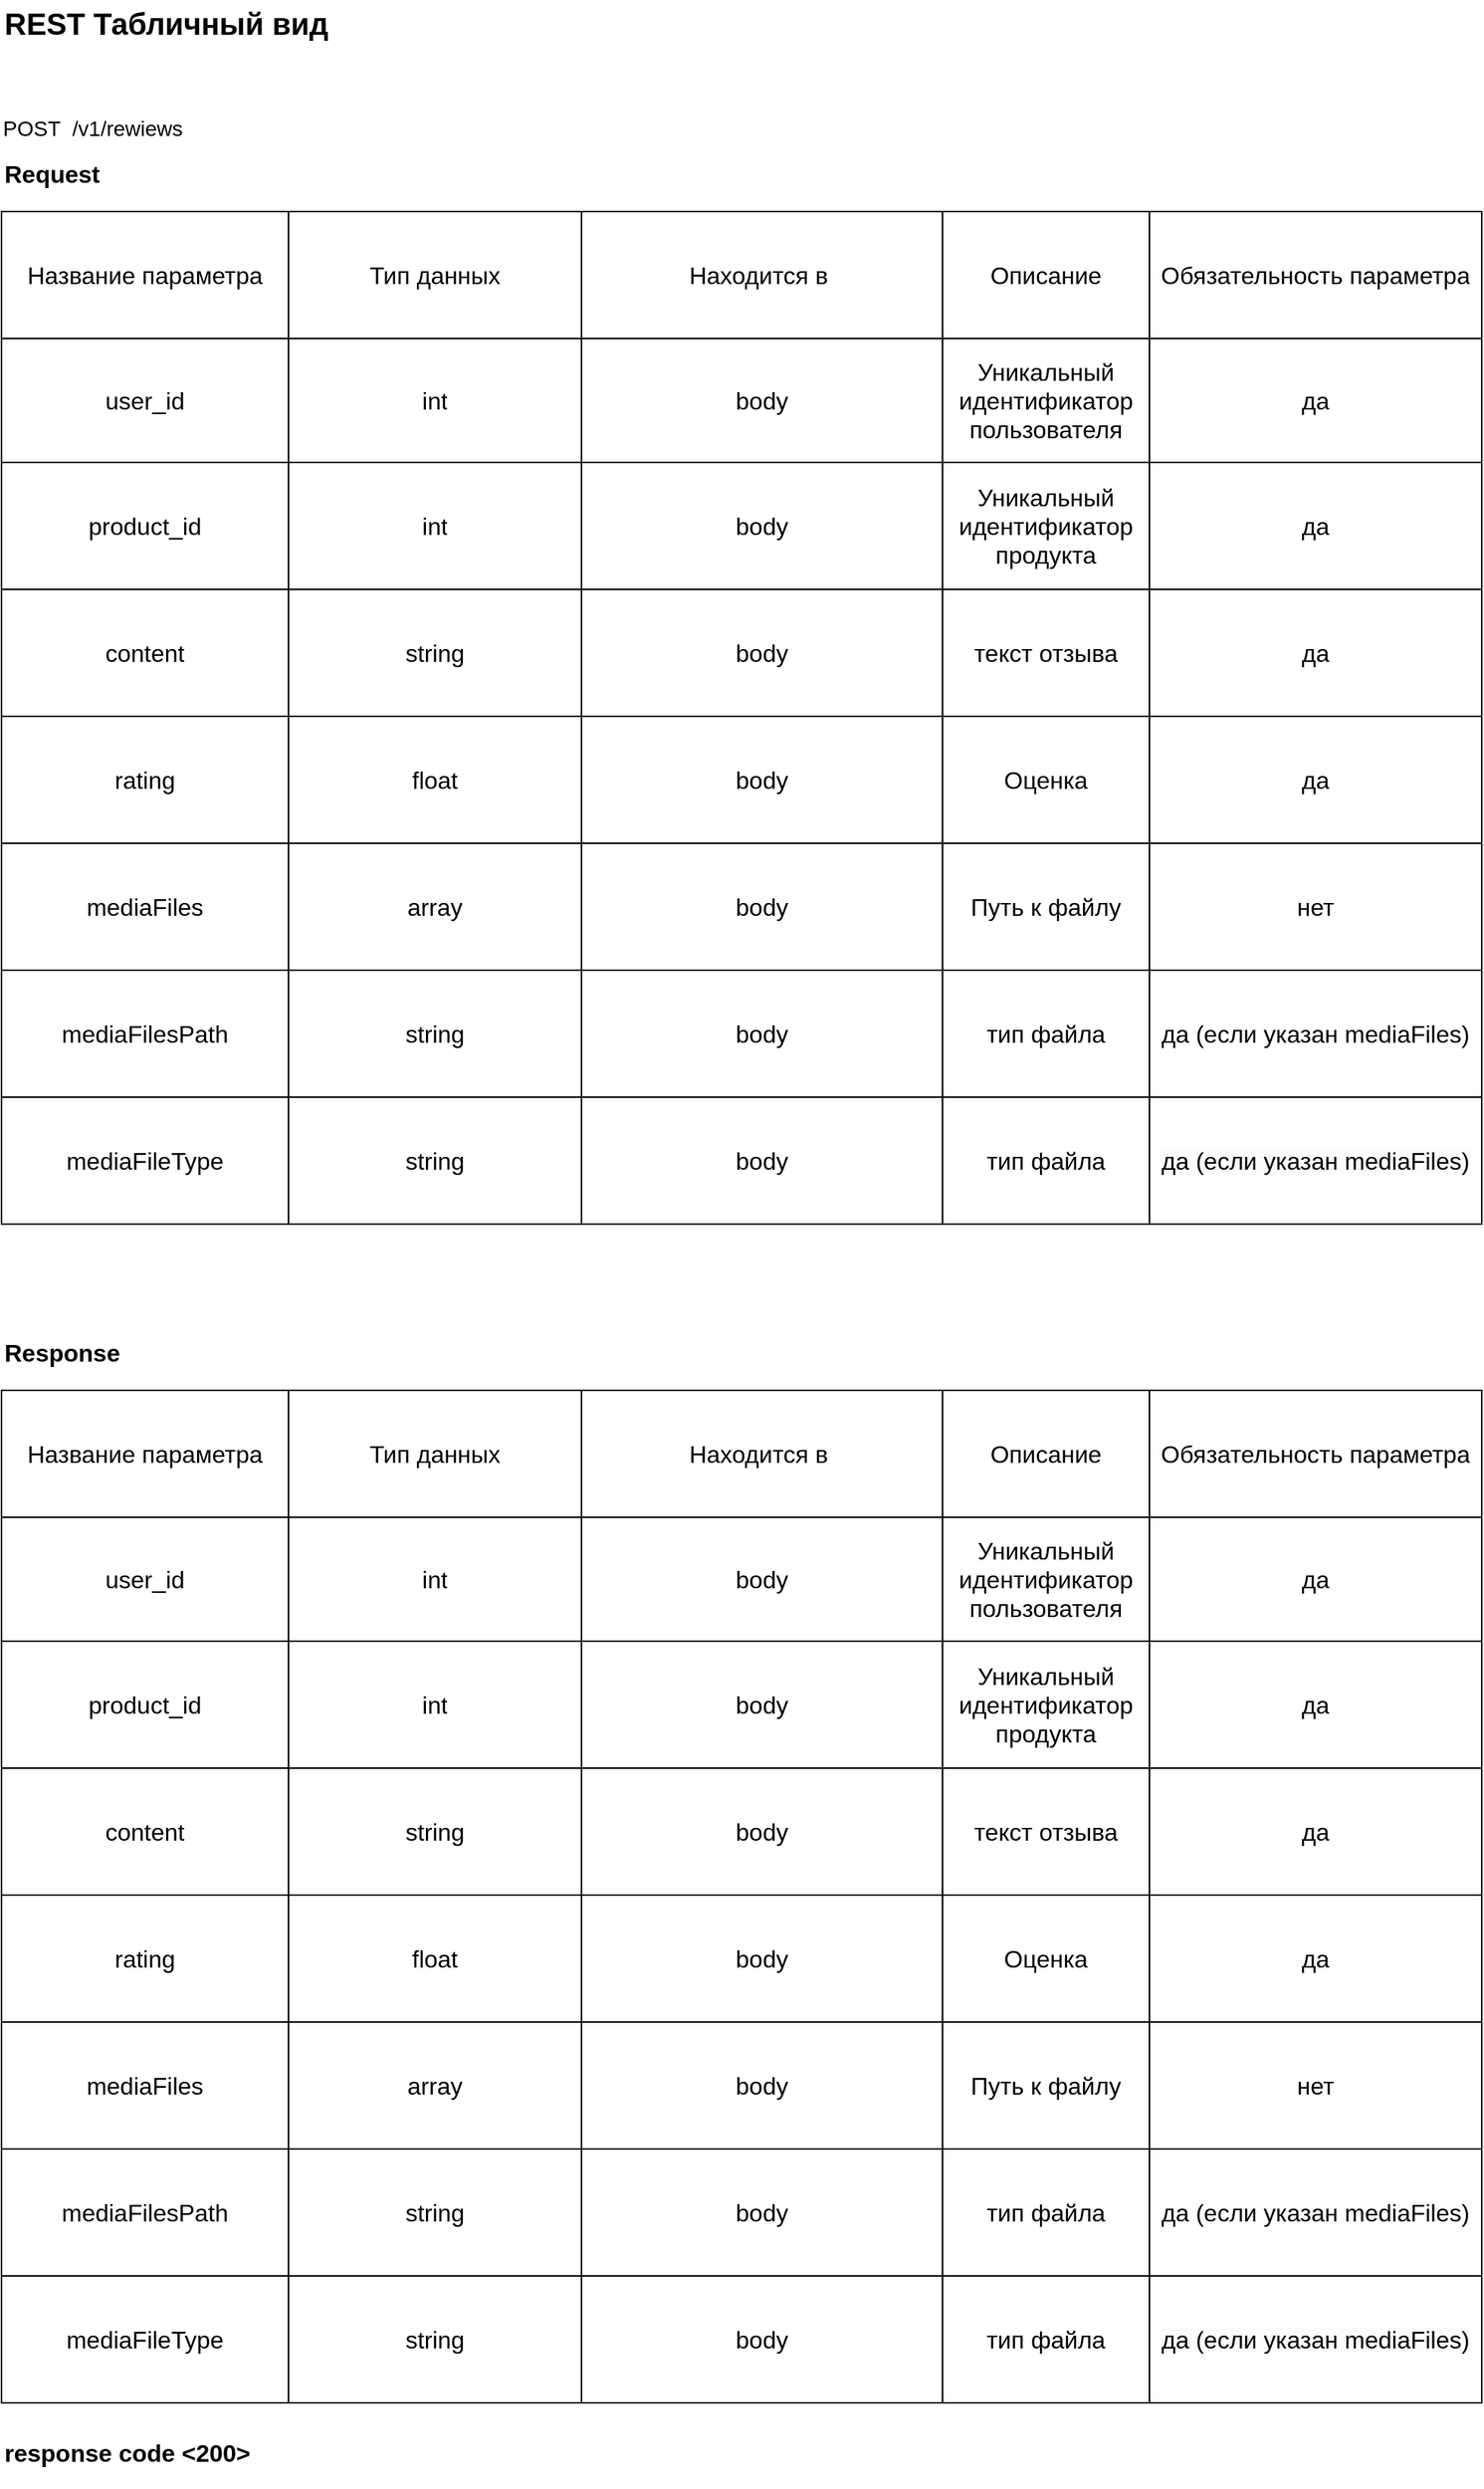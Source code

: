 <mxfile version="25.0.3">
  <diagram name="Страница — 1" id="tNNLRbdRU1-yw3U8HABj">
    <mxGraphModel dx="1196" dy="715" grid="1" gridSize="10" guides="1" tooltips="1" connect="1" arrows="1" fold="1" page="1" pageScale="1" pageWidth="827" pageHeight="1169" math="0" shadow="0">
      <root>
        <mxCell id="0" />
        <mxCell id="1" parent="0" />
        <mxCell id="pe7p5TZE8axGEIk3h3hU-14" value="" style="shape=table;startSize=0;container=1;collapsible=0;childLayout=tableLayout;fontSize=16;" parent="1" vertex="1">
          <mxGeometry x="121" y="220" width="980" height="670" as="geometry" />
        </mxCell>
        <mxCell id="pe7p5TZE8axGEIk3h3hU-33" style="shape=tableRow;horizontal=0;startSize=0;swimlaneHead=0;swimlaneBody=0;strokeColor=inherit;top=0;left=0;bottom=0;right=0;collapsible=0;dropTarget=0;fillColor=none;points=[[0,0.5],[1,0.5]];portConstraint=eastwest;fontSize=16;" parent="pe7p5TZE8axGEIk3h3hU-14" vertex="1">
          <mxGeometry width="980" height="84" as="geometry" />
        </mxCell>
        <mxCell id="pe7p5TZE8axGEIk3h3hU-34" value="Название параметра" style="shape=partialRectangle;html=1;whiteSpace=wrap;connectable=0;strokeColor=inherit;overflow=hidden;fillColor=none;top=0;left=0;bottom=0;right=0;pointerEvents=1;fontSize=16;" parent="pe7p5TZE8axGEIk3h3hU-33" vertex="1">
          <mxGeometry width="190" height="84" as="geometry">
            <mxRectangle width="190" height="84" as="alternateBounds" />
          </mxGeometry>
        </mxCell>
        <mxCell id="pe7p5TZE8axGEIk3h3hU-35" value="Тип данных" style="shape=partialRectangle;html=1;whiteSpace=wrap;connectable=0;strokeColor=inherit;overflow=hidden;fillColor=none;top=0;left=0;bottom=0;right=0;pointerEvents=1;fontSize=16;" parent="pe7p5TZE8axGEIk3h3hU-33" vertex="1">
          <mxGeometry x="190" width="194" height="84" as="geometry">
            <mxRectangle width="194" height="84" as="alternateBounds" />
          </mxGeometry>
        </mxCell>
        <mxCell id="pe7p5TZE8axGEIk3h3hU-36" value="Находится в&amp;nbsp;" style="shape=partialRectangle;html=1;whiteSpace=wrap;connectable=0;strokeColor=inherit;overflow=hidden;fillColor=none;top=0;left=0;bottom=0;right=0;pointerEvents=1;fontSize=16;" parent="pe7p5TZE8axGEIk3h3hU-33" vertex="1">
          <mxGeometry x="384" width="239" height="84" as="geometry">
            <mxRectangle width="239" height="84" as="alternateBounds" />
          </mxGeometry>
        </mxCell>
        <mxCell id="pe7p5TZE8axGEIk3h3hU-37" value="Описание" style="shape=partialRectangle;html=1;whiteSpace=wrap;connectable=0;strokeColor=inherit;overflow=hidden;fillColor=none;top=0;left=0;bottom=0;right=0;pointerEvents=1;fontSize=16;" parent="pe7p5TZE8axGEIk3h3hU-33" vertex="1">
          <mxGeometry x="623" width="137" height="84" as="geometry">
            <mxRectangle width="137" height="84" as="alternateBounds" />
          </mxGeometry>
        </mxCell>
        <mxCell id="pe7p5TZE8axGEIk3h3hU-38" value="Обязательность параметра" style="shape=partialRectangle;html=1;whiteSpace=wrap;connectable=0;strokeColor=inherit;overflow=hidden;fillColor=none;top=0;left=0;bottom=0;right=0;pointerEvents=1;fontSize=16;" parent="pe7p5TZE8axGEIk3h3hU-33" vertex="1">
          <mxGeometry x="760" width="220" height="84" as="geometry">
            <mxRectangle width="220" height="84" as="alternateBounds" />
          </mxGeometry>
        </mxCell>
        <mxCell id="pe7p5TZE8axGEIk3h3hU-15" value="" style="shape=tableRow;horizontal=0;startSize=0;swimlaneHead=0;swimlaneBody=0;strokeColor=inherit;top=0;left=0;bottom=0;right=0;collapsible=0;dropTarget=0;fillColor=none;points=[[0,0.5],[1,0.5]];portConstraint=eastwest;fontSize=16;" parent="pe7p5TZE8axGEIk3h3hU-14" vertex="1">
          <mxGeometry y="84" width="980" height="82" as="geometry" />
        </mxCell>
        <mxCell id="pe7p5TZE8axGEIk3h3hU-16" value="user_id" style="shape=partialRectangle;html=1;whiteSpace=wrap;connectable=0;strokeColor=inherit;overflow=hidden;fillColor=none;top=0;left=0;bottom=0;right=0;pointerEvents=1;fontSize=16;" parent="pe7p5TZE8axGEIk3h3hU-15" vertex="1">
          <mxGeometry width="190" height="82" as="geometry">
            <mxRectangle width="190" height="82" as="alternateBounds" />
          </mxGeometry>
        </mxCell>
        <mxCell id="pe7p5TZE8axGEIk3h3hU-17" value="int" style="shape=partialRectangle;html=1;whiteSpace=wrap;connectable=0;strokeColor=inherit;overflow=hidden;fillColor=none;top=0;left=0;bottom=0;right=0;pointerEvents=1;fontSize=16;" parent="pe7p5TZE8axGEIk3h3hU-15" vertex="1">
          <mxGeometry x="190" width="194" height="82" as="geometry">
            <mxRectangle width="194" height="82" as="alternateBounds" />
          </mxGeometry>
        </mxCell>
        <mxCell id="pe7p5TZE8axGEIk3h3hU-18" value="body" style="shape=partialRectangle;html=1;whiteSpace=wrap;connectable=0;strokeColor=inherit;overflow=hidden;fillColor=none;top=0;left=0;bottom=0;right=0;pointerEvents=1;fontSize=16;" parent="pe7p5TZE8axGEIk3h3hU-15" vertex="1">
          <mxGeometry x="384" width="239" height="82" as="geometry">
            <mxRectangle width="239" height="82" as="alternateBounds" />
          </mxGeometry>
        </mxCell>
        <mxCell id="pe7p5TZE8axGEIk3h3hU-27" value="Уникальный идентификатор пользователя" style="shape=partialRectangle;html=1;whiteSpace=wrap;connectable=0;strokeColor=inherit;overflow=hidden;fillColor=none;top=0;left=0;bottom=0;right=0;pointerEvents=1;fontSize=16;" parent="pe7p5TZE8axGEIk3h3hU-15" vertex="1">
          <mxGeometry x="623" width="137" height="82" as="geometry">
            <mxRectangle width="137" height="82" as="alternateBounds" />
          </mxGeometry>
        </mxCell>
        <mxCell id="pe7p5TZE8axGEIk3h3hU-30" value="да" style="shape=partialRectangle;html=1;whiteSpace=wrap;connectable=0;strokeColor=inherit;overflow=hidden;fillColor=none;top=0;left=0;bottom=0;right=0;pointerEvents=1;fontSize=16;" parent="pe7p5TZE8axGEIk3h3hU-15" vertex="1">
          <mxGeometry x="760" width="220" height="82" as="geometry">
            <mxRectangle width="220" height="82" as="alternateBounds" />
          </mxGeometry>
        </mxCell>
        <mxCell id="pe7p5TZE8axGEIk3h3hU-19" value="" style="shape=tableRow;horizontal=0;startSize=0;swimlaneHead=0;swimlaneBody=0;strokeColor=inherit;top=0;left=0;bottom=0;right=0;collapsible=0;dropTarget=0;fillColor=none;points=[[0,0.5],[1,0.5]];portConstraint=eastwest;fontSize=16;" parent="pe7p5TZE8axGEIk3h3hU-14" vertex="1">
          <mxGeometry y="166" width="980" height="84" as="geometry" />
        </mxCell>
        <mxCell id="pe7p5TZE8axGEIk3h3hU-20" value="product_id" style="shape=partialRectangle;html=1;whiteSpace=wrap;connectable=0;strokeColor=inherit;overflow=hidden;fillColor=none;top=0;left=0;bottom=0;right=0;pointerEvents=1;fontSize=16;" parent="pe7p5TZE8axGEIk3h3hU-19" vertex="1">
          <mxGeometry width="190" height="84" as="geometry">
            <mxRectangle width="190" height="84" as="alternateBounds" />
          </mxGeometry>
        </mxCell>
        <mxCell id="pe7p5TZE8axGEIk3h3hU-21" value="int" style="shape=partialRectangle;html=1;whiteSpace=wrap;connectable=0;strokeColor=inherit;overflow=hidden;fillColor=none;top=0;left=0;bottom=0;right=0;pointerEvents=1;fontSize=16;" parent="pe7p5TZE8axGEIk3h3hU-19" vertex="1">
          <mxGeometry x="190" width="194" height="84" as="geometry">
            <mxRectangle width="194" height="84" as="alternateBounds" />
          </mxGeometry>
        </mxCell>
        <mxCell id="pe7p5TZE8axGEIk3h3hU-22" value="body" style="shape=partialRectangle;html=1;whiteSpace=wrap;connectable=0;strokeColor=inherit;overflow=hidden;fillColor=none;top=0;left=0;bottom=0;right=0;pointerEvents=1;fontSize=16;" parent="pe7p5TZE8axGEIk3h3hU-19" vertex="1">
          <mxGeometry x="384" width="239" height="84" as="geometry">
            <mxRectangle width="239" height="84" as="alternateBounds" />
          </mxGeometry>
        </mxCell>
        <mxCell id="pe7p5TZE8axGEIk3h3hU-28" value="Уникальный идентификатор продукта" style="shape=partialRectangle;html=1;whiteSpace=wrap;connectable=0;strokeColor=inherit;overflow=hidden;fillColor=none;top=0;left=0;bottom=0;right=0;pointerEvents=1;fontSize=16;" parent="pe7p5TZE8axGEIk3h3hU-19" vertex="1">
          <mxGeometry x="623" width="137" height="84" as="geometry">
            <mxRectangle width="137" height="84" as="alternateBounds" />
          </mxGeometry>
        </mxCell>
        <mxCell id="pe7p5TZE8axGEIk3h3hU-31" value="да" style="shape=partialRectangle;html=1;whiteSpace=wrap;connectable=0;strokeColor=inherit;overflow=hidden;fillColor=none;top=0;left=0;bottom=0;right=0;pointerEvents=1;fontSize=16;" parent="pe7p5TZE8axGEIk3h3hU-19" vertex="1">
          <mxGeometry x="760" width="220" height="84" as="geometry">
            <mxRectangle width="220" height="84" as="alternateBounds" />
          </mxGeometry>
        </mxCell>
        <mxCell id="qSybBve95-akzAbkO1D9-1" style="shape=tableRow;horizontal=0;startSize=0;swimlaneHead=0;swimlaneBody=0;strokeColor=inherit;top=0;left=0;bottom=0;right=0;collapsible=0;dropTarget=0;fillColor=none;points=[[0,0.5],[1,0.5]];portConstraint=eastwest;fontSize=16;" vertex="1" parent="pe7p5TZE8axGEIk3h3hU-14">
          <mxGeometry y="250" width="980" height="84" as="geometry" />
        </mxCell>
        <mxCell id="qSybBve95-akzAbkO1D9-2" value="content" style="shape=partialRectangle;html=1;whiteSpace=wrap;connectable=0;strokeColor=inherit;overflow=hidden;fillColor=none;top=0;left=0;bottom=0;right=0;pointerEvents=1;fontSize=16;" vertex="1" parent="qSybBve95-akzAbkO1D9-1">
          <mxGeometry width="190" height="84" as="geometry">
            <mxRectangle width="190" height="84" as="alternateBounds" />
          </mxGeometry>
        </mxCell>
        <mxCell id="qSybBve95-akzAbkO1D9-3" value="string" style="shape=partialRectangle;html=1;whiteSpace=wrap;connectable=0;strokeColor=inherit;overflow=hidden;fillColor=none;top=0;left=0;bottom=0;right=0;pointerEvents=1;fontSize=16;" vertex="1" parent="qSybBve95-akzAbkO1D9-1">
          <mxGeometry x="190" width="194" height="84" as="geometry">
            <mxRectangle width="194" height="84" as="alternateBounds" />
          </mxGeometry>
        </mxCell>
        <mxCell id="qSybBve95-akzAbkO1D9-4" value="body" style="shape=partialRectangle;html=1;whiteSpace=wrap;connectable=0;strokeColor=inherit;overflow=hidden;fillColor=none;top=0;left=0;bottom=0;right=0;pointerEvents=1;fontSize=16;" vertex="1" parent="qSybBve95-akzAbkO1D9-1">
          <mxGeometry x="384" width="239" height="84" as="geometry">
            <mxRectangle width="239" height="84" as="alternateBounds" />
          </mxGeometry>
        </mxCell>
        <mxCell id="qSybBve95-akzAbkO1D9-5" value="текст отзыва" style="shape=partialRectangle;html=1;whiteSpace=wrap;connectable=0;strokeColor=inherit;overflow=hidden;fillColor=none;top=0;left=0;bottom=0;right=0;pointerEvents=1;fontSize=16;" vertex="1" parent="qSybBve95-akzAbkO1D9-1">
          <mxGeometry x="623" width="137" height="84" as="geometry">
            <mxRectangle width="137" height="84" as="alternateBounds" />
          </mxGeometry>
        </mxCell>
        <mxCell id="qSybBve95-akzAbkO1D9-6" value="да" style="shape=partialRectangle;html=1;whiteSpace=wrap;connectable=0;strokeColor=inherit;overflow=hidden;fillColor=none;top=0;left=0;bottom=0;right=0;pointerEvents=1;fontSize=16;" vertex="1" parent="qSybBve95-akzAbkO1D9-1">
          <mxGeometry x="760" width="220" height="84" as="geometry">
            <mxRectangle width="220" height="84" as="alternateBounds" />
          </mxGeometry>
        </mxCell>
        <mxCell id="qSybBve95-akzAbkO1D9-7" style="shape=tableRow;horizontal=0;startSize=0;swimlaneHead=0;swimlaneBody=0;strokeColor=inherit;top=0;left=0;bottom=0;right=0;collapsible=0;dropTarget=0;fillColor=none;points=[[0,0.5],[1,0.5]];portConstraint=eastwest;fontSize=16;" vertex="1" parent="pe7p5TZE8axGEIk3h3hU-14">
          <mxGeometry y="334" width="980" height="84" as="geometry" />
        </mxCell>
        <mxCell id="qSybBve95-akzAbkO1D9-8" value="rating" style="shape=partialRectangle;html=1;whiteSpace=wrap;connectable=0;strokeColor=inherit;overflow=hidden;fillColor=none;top=0;left=0;bottom=0;right=0;pointerEvents=1;fontSize=16;" vertex="1" parent="qSybBve95-akzAbkO1D9-7">
          <mxGeometry width="190" height="84" as="geometry">
            <mxRectangle width="190" height="84" as="alternateBounds" />
          </mxGeometry>
        </mxCell>
        <mxCell id="qSybBve95-akzAbkO1D9-9" value="float" style="shape=partialRectangle;html=1;whiteSpace=wrap;connectable=0;strokeColor=inherit;overflow=hidden;fillColor=none;top=0;left=0;bottom=0;right=0;pointerEvents=1;fontSize=16;" vertex="1" parent="qSybBve95-akzAbkO1D9-7">
          <mxGeometry x="190" width="194" height="84" as="geometry">
            <mxRectangle width="194" height="84" as="alternateBounds" />
          </mxGeometry>
        </mxCell>
        <mxCell id="qSybBve95-akzAbkO1D9-10" value="body" style="shape=partialRectangle;html=1;whiteSpace=wrap;connectable=0;strokeColor=inherit;overflow=hidden;fillColor=none;top=0;left=0;bottom=0;right=0;pointerEvents=1;fontSize=16;" vertex="1" parent="qSybBve95-akzAbkO1D9-7">
          <mxGeometry x="384" width="239" height="84" as="geometry">
            <mxRectangle width="239" height="84" as="alternateBounds" />
          </mxGeometry>
        </mxCell>
        <mxCell id="qSybBve95-akzAbkO1D9-11" value="Оценка" style="shape=partialRectangle;html=1;whiteSpace=wrap;connectable=0;strokeColor=inherit;overflow=hidden;fillColor=none;top=0;left=0;bottom=0;right=0;pointerEvents=1;fontSize=16;" vertex="1" parent="qSybBve95-akzAbkO1D9-7">
          <mxGeometry x="623" width="137" height="84" as="geometry">
            <mxRectangle width="137" height="84" as="alternateBounds" />
          </mxGeometry>
        </mxCell>
        <mxCell id="qSybBve95-akzAbkO1D9-12" value="да" style="shape=partialRectangle;html=1;whiteSpace=wrap;connectable=0;strokeColor=inherit;overflow=hidden;fillColor=none;top=0;left=0;bottom=0;right=0;pointerEvents=1;fontSize=16;" vertex="1" parent="qSybBve95-akzAbkO1D9-7">
          <mxGeometry x="760" width="220" height="84" as="geometry">
            <mxRectangle width="220" height="84" as="alternateBounds" />
          </mxGeometry>
        </mxCell>
        <mxCell id="qSybBve95-akzAbkO1D9-13" style="shape=tableRow;horizontal=0;startSize=0;swimlaneHead=0;swimlaneBody=0;strokeColor=inherit;top=0;left=0;bottom=0;right=0;collapsible=0;dropTarget=0;fillColor=none;points=[[0,0.5],[1,0.5]];portConstraint=eastwest;fontSize=16;" vertex="1" parent="pe7p5TZE8axGEIk3h3hU-14">
          <mxGeometry y="418" width="980" height="84" as="geometry" />
        </mxCell>
        <mxCell id="qSybBve95-akzAbkO1D9-14" value="mediaFiles" style="shape=partialRectangle;html=1;whiteSpace=wrap;connectable=0;strokeColor=inherit;overflow=hidden;fillColor=none;top=0;left=0;bottom=0;right=0;pointerEvents=1;fontSize=16;" vertex="1" parent="qSybBve95-akzAbkO1D9-13">
          <mxGeometry width="190" height="84" as="geometry">
            <mxRectangle width="190" height="84" as="alternateBounds" />
          </mxGeometry>
        </mxCell>
        <mxCell id="qSybBve95-akzAbkO1D9-15" value="array" style="shape=partialRectangle;html=1;whiteSpace=wrap;connectable=0;strokeColor=inherit;overflow=hidden;fillColor=none;top=0;left=0;bottom=0;right=0;pointerEvents=1;fontSize=16;" vertex="1" parent="qSybBve95-akzAbkO1D9-13">
          <mxGeometry x="190" width="194" height="84" as="geometry">
            <mxRectangle width="194" height="84" as="alternateBounds" />
          </mxGeometry>
        </mxCell>
        <mxCell id="qSybBve95-akzAbkO1D9-16" value="body" style="shape=partialRectangle;html=1;whiteSpace=wrap;connectable=0;strokeColor=inherit;overflow=hidden;fillColor=none;top=0;left=0;bottom=0;right=0;pointerEvents=1;fontSize=16;" vertex="1" parent="qSybBve95-akzAbkO1D9-13">
          <mxGeometry x="384" width="239" height="84" as="geometry">
            <mxRectangle width="239" height="84" as="alternateBounds" />
          </mxGeometry>
        </mxCell>
        <mxCell id="qSybBve95-akzAbkO1D9-17" value="Путь к файлу" style="shape=partialRectangle;html=1;whiteSpace=wrap;connectable=0;strokeColor=inherit;overflow=hidden;fillColor=none;top=0;left=0;bottom=0;right=0;pointerEvents=1;fontSize=16;" vertex="1" parent="qSybBve95-akzAbkO1D9-13">
          <mxGeometry x="623" width="137" height="84" as="geometry">
            <mxRectangle width="137" height="84" as="alternateBounds" />
          </mxGeometry>
        </mxCell>
        <mxCell id="qSybBve95-akzAbkO1D9-18" value="нет" style="shape=partialRectangle;html=1;whiteSpace=wrap;connectable=0;strokeColor=inherit;overflow=hidden;fillColor=none;top=0;left=0;bottom=0;right=0;pointerEvents=1;fontSize=16;" vertex="1" parent="qSybBve95-akzAbkO1D9-13">
          <mxGeometry x="760" width="220" height="84" as="geometry">
            <mxRectangle width="220" height="84" as="alternateBounds" />
          </mxGeometry>
        </mxCell>
        <mxCell id="qSybBve95-akzAbkO1D9-19" style="shape=tableRow;horizontal=0;startSize=0;swimlaneHead=0;swimlaneBody=0;strokeColor=inherit;top=0;left=0;bottom=0;right=0;collapsible=0;dropTarget=0;fillColor=none;points=[[0,0.5],[1,0.5]];portConstraint=eastwest;fontSize=16;" vertex="1" parent="pe7p5TZE8axGEIk3h3hU-14">
          <mxGeometry y="502" width="980" height="84" as="geometry" />
        </mxCell>
        <mxCell id="qSybBve95-akzAbkO1D9-20" value="mediaFilesPath" style="shape=partialRectangle;html=1;whiteSpace=wrap;connectable=0;strokeColor=inherit;overflow=hidden;fillColor=none;top=0;left=0;bottom=0;right=0;pointerEvents=1;fontSize=16;" vertex="1" parent="qSybBve95-akzAbkO1D9-19">
          <mxGeometry width="190" height="84" as="geometry">
            <mxRectangle width="190" height="84" as="alternateBounds" />
          </mxGeometry>
        </mxCell>
        <mxCell id="qSybBve95-akzAbkO1D9-21" value="string" style="shape=partialRectangle;html=1;whiteSpace=wrap;connectable=0;strokeColor=inherit;overflow=hidden;fillColor=none;top=0;left=0;bottom=0;right=0;pointerEvents=1;fontSize=16;" vertex="1" parent="qSybBve95-akzAbkO1D9-19">
          <mxGeometry x="190" width="194" height="84" as="geometry">
            <mxRectangle width="194" height="84" as="alternateBounds" />
          </mxGeometry>
        </mxCell>
        <mxCell id="qSybBve95-akzAbkO1D9-22" value="body" style="shape=partialRectangle;html=1;whiteSpace=wrap;connectable=0;strokeColor=inherit;overflow=hidden;fillColor=none;top=0;left=0;bottom=0;right=0;pointerEvents=1;fontSize=16;" vertex="1" parent="qSybBve95-akzAbkO1D9-19">
          <mxGeometry x="384" width="239" height="84" as="geometry">
            <mxRectangle width="239" height="84" as="alternateBounds" />
          </mxGeometry>
        </mxCell>
        <mxCell id="qSybBve95-akzAbkO1D9-23" value="тип файла" style="shape=partialRectangle;html=1;whiteSpace=wrap;connectable=0;strokeColor=inherit;overflow=hidden;fillColor=none;top=0;left=0;bottom=0;right=0;pointerEvents=1;fontSize=16;" vertex="1" parent="qSybBve95-akzAbkO1D9-19">
          <mxGeometry x="623" width="137" height="84" as="geometry">
            <mxRectangle width="137" height="84" as="alternateBounds" />
          </mxGeometry>
        </mxCell>
        <mxCell id="qSybBve95-akzAbkO1D9-24" value="да (если указан mediaFiles)" style="shape=partialRectangle;html=1;whiteSpace=wrap;connectable=0;strokeColor=inherit;overflow=hidden;fillColor=none;top=0;left=0;bottom=0;right=0;pointerEvents=1;fontSize=16;" vertex="1" parent="qSybBve95-akzAbkO1D9-19">
          <mxGeometry x="760" width="220" height="84" as="geometry">
            <mxRectangle width="220" height="84" as="alternateBounds" />
          </mxGeometry>
        </mxCell>
        <mxCell id="qSybBve95-akzAbkO1D9-25" style="shape=tableRow;horizontal=0;startSize=0;swimlaneHead=0;swimlaneBody=0;strokeColor=inherit;top=0;left=0;bottom=0;right=0;collapsible=0;dropTarget=0;fillColor=none;points=[[0,0.5],[1,0.5]];portConstraint=eastwest;fontSize=16;" vertex="1" parent="pe7p5TZE8axGEIk3h3hU-14">
          <mxGeometry y="586" width="980" height="84" as="geometry" />
        </mxCell>
        <mxCell id="qSybBve95-akzAbkO1D9-26" value="mediaFileType" style="shape=partialRectangle;html=1;whiteSpace=wrap;connectable=0;strokeColor=inherit;overflow=hidden;fillColor=none;top=0;left=0;bottom=0;right=0;pointerEvents=1;fontSize=16;" vertex="1" parent="qSybBve95-akzAbkO1D9-25">
          <mxGeometry width="190" height="84" as="geometry">
            <mxRectangle width="190" height="84" as="alternateBounds" />
          </mxGeometry>
        </mxCell>
        <mxCell id="qSybBve95-akzAbkO1D9-27" value="string" style="shape=partialRectangle;html=1;whiteSpace=wrap;connectable=0;strokeColor=inherit;overflow=hidden;fillColor=none;top=0;left=0;bottom=0;right=0;pointerEvents=1;fontSize=16;" vertex="1" parent="qSybBve95-akzAbkO1D9-25">
          <mxGeometry x="190" width="194" height="84" as="geometry">
            <mxRectangle width="194" height="84" as="alternateBounds" />
          </mxGeometry>
        </mxCell>
        <mxCell id="qSybBve95-akzAbkO1D9-28" value="body" style="shape=partialRectangle;html=1;whiteSpace=wrap;connectable=0;strokeColor=inherit;overflow=hidden;fillColor=none;top=0;left=0;bottom=0;right=0;pointerEvents=1;fontSize=16;" vertex="1" parent="qSybBve95-akzAbkO1D9-25">
          <mxGeometry x="384" width="239" height="84" as="geometry">
            <mxRectangle width="239" height="84" as="alternateBounds" />
          </mxGeometry>
        </mxCell>
        <mxCell id="qSybBve95-akzAbkO1D9-29" value="тип файла" style="shape=partialRectangle;html=1;whiteSpace=wrap;connectable=0;strokeColor=inherit;overflow=hidden;fillColor=none;top=0;left=0;bottom=0;right=0;pointerEvents=1;fontSize=16;" vertex="1" parent="qSybBve95-akzAbkO1D9-25">
          <mxGeometry x="623" width="137" height="84" as="geometry">
            <mxRectangle width="137" height="84" as="alternateBounds" />
          </mxGeometry>
        </mxCell>
        <mxCell id="qSybBve95-akzAbkO1D9-30" value="&lt;span style=&quot;color: rgb(0, 0, 0); font-family: Helvetica; font-size: 16px; font-style: normal; font-variant-ligatures: normal; font-variant-caps: normal; font-weight: 400; letter-spacing: normal; orphans: 2; text-align: center; text-indent: 0px; text-transform: none; widows: 2; word-spacing: 0px; -webkit-text-stroke-width: 0px; white-space: normal; background-color: rgb(251, 251, 251); text-decoration-thickness: initial; text-decoration-style: initial; text-decoration-color: initial; display: inline !important; float: none;&quot;&gt;да (если указан mediaFiles)&lt;/span&gt;" style="shape=partialRectangle;html=1;whiteSpace=wrap;connectable=0;strokeColor=inherit;overflow=hidden;fillColor=none;top=0;left=0;bottom=0;right=0;pointerEvents=1;fontSize=16;" vertex="1" parent="qSybBve95-akzAbkO1D9-25">
          <mxGeometry x="760" width="220" height="84" as="geometry">
            <mxRectangle width="220" height="84" as="alternateBounds" />
          </mxGeometry>
        </mxCell>
        <mxCell id="pe7p5TZE8axGEIk3h3hU-102" value="&lt;font style=&quot;font-size: 14px;&quot;&gt;POST&amp;nbsp; /v1/rewiews&lt;/font&gt;" style="text;html=1;align=left;verticalAlign=middle;whiteSpace=wrap;rounded=0;" parent="1" vertex="1">
          <mxGeometry x="120" y="150" width="260" height="30" as="geometry" />
        </mxCell>
        <mxCell id="qSybBve95-akzAbkO1D9-31" value="" style="shape=table;startSize=0;container=1;collapsible=0;childLayout=tableLayout;fontSize=16;" vertex="1" parent="1">
          <mxGeometry x="121" y="1000" width="980" height="670" as="geometry" />
        </mxCell>
        <mxCell id="qSybBve95-akzAbkO1D9-32" style="shape=tableRow;horizontal=0;startSize=0;swimlaneHead=0;swimlaneBody=0;strokeColor=inherit;top=0;left=0;bottom=0;right=0;collapsible=0;dropTarget=0;fillColor=none;points=[[0,0.5],[1,0.5]];portConstraint=eastwest;fontSize=16;" vertex="1" parent="qSybBve95-akzAbkO1D9-31">
          <mxGeometry width="980" height="84" as="geometry" />
        </mxCell>
        <mxCell id="qSybBve95-akzAbkO1D9-33" value="Название параметра" style="shape=partialRectangle;html=1;whiteSpace=wrap;connectable=0;strokeColor=inherit;overflow=hidden;fillColor=none;top=0;left=0;bottom=0;right=0;pointerEvents=1;fontSize=16;" vertex="1" parent="qSybBve95-akzAbkO1D9-32">
          <mxGeometry width="190" height="84" as="geometry">
            <mxRectangle width="190" height="84" as="alternateBounds" />
          </mxGeometry>
        </mxCell>
        <mxCell id="qSybBve95-akzAbkO1D9-34" value="Тип данных" style="shape=partialRectangle;html=1;whiteSpace=wrap;connectable=0;strokeColor=inherit;overflow=hidden;fillColor=none;top=0;left=0;bottom=0;right=0;pointerEvents=1;fontSize=16;" vertex="1" parent="qSybBve95-akzAbkO1D9-32">
          <mxGeometry x="190" width="194" height="84" as="geometry">
            <mxRectangle width="194" height="84" as="alternateBounds" />
          </mxGeometry>
        </mxCell>
        <mxCell id="qSybBve95-akzAbkO1D9-35" value="Находится в&amp;nbsp;" style="shape=partialRectangle;html=1;whiteSpace=wrap;connectable=0;strokeColor=inherit;overflow=hidden;fillColor=none;top=0;left=0;bottom=0;right=0;pointerEvents=1;fontSize=16;" vertex="1" parent="qSybBve95-akzAbkO1D9-32">
          <mxGeometry x="384" width="239" height="84" as="geometry">
            <mxRectangle width="239" height="84" as="alternateBounds" />
          </mxGeometry>
        </mxCell>
        <mxCell id="qSybBve95-akzAbkO1D9-36" value="Описание" style="shape=partialRectangle;html=1;whiteSpace=wrap;connectable=0;strokeColor=inherit;overflow=hidden;fillColor=none;top=0;left=0;bottom=0;right=0;pointerEvents=1;fontSize=16;" vertex="1" parent="qSybBve95-akzAbkO1D9-32">
          <mxGeometry x="623" width="137" height="84" as="geometry">
            <mxRectangle width="137" height="84" as="alternateBounds" />
          </mxGeometry>
        </mxCell>
        <mxCell id="qSybBve95-akzAbkO1D9-37" value="Обязательность параметра" style="shape=partialRectangle;html=1;whiteSpace=wrap;connectable=0;strokeColor=inherit;overflow=hidden;fillColor=none;top=0;left=0;bottom=0;right=0;pointerEvents=1;fontSize=16;" vertex="1" parent="qSybBve95-akzAbkO1D9-32">
          <mxGeometry x="760" width="220" height="84" as="geometry">
            <mxRectangle width="220" height="84" as="alternateBounds" />
          </mxGeometry>
        </mxCell>
        <mxCell id="qSybBve95-akzAbkO1D9-38" value="" style="shape=tableRow;horizontal=0;startSize=0;swimlaneHead=0;swimlaneBody=0;strokeColor=inherit;top=0;left=0;bottom=0;right=0;collapsible=0;dropTarget=0;fillColor=none;points=[[0,0.5],[1,0.5]];portConstraint=eastwest;fontSize=16;" vertex="1" parent="qSybBve95-akzAbkO1D9-31">
          <mxGeometry y="84" width="980" height="82" as="geometry" />
        </mxCell>
        <mxCell id="qSybBve95-akzAbkO1D9-39" value="user_id" style="shape=partialRectangle;html=1;whiteSpace=wrap;connectable=0;strokeColor=inherit;overflow=hidden;fillColor=none;top=0;left=0;bottom=0;right=0;pointerEvents=1;fontSize=16;" vertex="1" parent="qSybBve95-akzAbkO1D9-38">
          <mxGeometry width="190" height="82" as="geometry">
            <mxRectangle width="190" height="82" as="alternateBounds" />
          </mxGeometry>
        </mxCell>
        <mxCell id="qSybBve95-akzAbkO1D9-40" value="int" style="shape=partialRectangle;html=1;whiteSpace=wrap;connectable=0;strokeColor=inherit;overflow=hidden;fillColor=none;top=0;left=0;bottom=0;right=0;pointerEvents=1;fontSize=16;" vertex="1" parent="qSybBve95-akzAbkO1D9-38">
          <mxGeometry x="190" width="194" height="82" as="geometry">
            <mxRectangle width="194" height="82" as="alternateBounds" />
          </mxGeometry>
        </mxCell>
        <mxCell id="qSybBve95-akzAbkO1D9-41" value="body" style="shape=partialRectangle;html=1;whiteSpace=wrap;connectable=0;strokeColor=inherit;overflow=hidden;fillColor=none;top=0;left=0;bottom=0;right=0;pointerEvents=1;fontSize=16;" vertex="1" parent="qSybBve95-akzAbkO1D9-38">
          <mxGeometry x="384" width="239" height="82" as="geometry">
            <mxRectangle width="239" height="82" as="alternateBounds" />
          </mxGeometry>
        </mxCell>
        <mxCell id="qSybBve95-akzAbkO1D9-42" value="Уникальный идентификатор пользователя" style="shape=partialRectangle;html=1;whiteSpace=wrap;connectable=0;strokeColor=inherit;overflow=hidden;fillColor=none;top=0;left=0;bottom=0;right=0;pointerEvents=1;fontSize=16;" vertex="1" parent="qSybBve95-akzAbkO1D9-38">
          <mxGeometry x="623" width="137" height="82" as="geometry">
            <mxRectangle width="137" height="82" as="alternateBounds" />
          </mxGeometry>
        </mxCell>
        <mxCell id="qSybBve95-akzAbkO1D9-43" value="да" style="shape=partialRectangle;html=1;whiteSpace=wrap;connectable=0;strokeColor=inherit;overflow=hidden;fillColor=none;top=0;left=0;bottom=0;right=0;pointerEvents=1;fontSize=16;" vertex="1" parent="qSybBve95-akzAbkO1D9-38">
          <mxGeometry x="760" width="220" height="82" as="geometry">
            <mxRectangle width="220" height="82" as="alternateBounds" />
          </mxGeometry>
        </mxCell>
        <mxCell id="qSybBve95-akzAbkO1D9-44" value="" style="shape=tableRow;horizontal=0;startSize=0;swimlaneHead=0;swimlaneBody=0;strokeColor=inherit;top=0;left=0;bottom=0;right=0;collapsible=0;dropTarget=0;fillColor=none;points=[[0,0.5],[1,0.5]];portConstraint=eastwest;fontSize=16;" vertex="1" parent="qSybBve95-akzAbkO1D9-31">
          <mxGeometry y="166" width="980" height="84" as="geometry" />
        </mxCell>
        <mxCell id="qSybBve95-akzAbkO1D9-45" value="product_id" style="shape=partialRectangle;html=1;whiteSpace=wrap;connectable=0;strokeColor=inherit;overflow=hidden;fillColor=none;top=0;left=0;bottom=0;right=0;pointerEvents=1;fontSize=16;" vertex="1" parent="qSybBve95-akzAbkO1D9-44">
          <mxGeometry width="190" height="84" as="geometry">
            <mxRectangle width="190" height="84" as="alternateBounds" />
          </mxGeometry>
        </mxCell>
        <mxCell id="qSybBve95-akzAbkO1D9-46" value="int" style="shape=partialRectangle;html=1;whiteSpace=wrap;connectable=0;strokeColor=inherit;overflow=hidden;fillColor=none;top=0;left=0;bottom=0;right=0;pointerEvents=1;fontSize=16;" vertex="1" parent="qSybBve95-akzAbkO1D9-44">
          <mxGeometry x="190" width="194" height="84" as="geometry">
            <mxRectangle width="194" height="84" as="alternateBounds" />
          </mxGeometry>
        </mxCell>
        <mxCell id="qSybBve95-akzAbkO1D9-47" value="body" style="shape=partialRectangle;html=1;whiteSpace=wrap;connectable=0;strokeColor=inherit;overflow=hidden;fillColor=none;top=0;left=0;bottom=0;right=0;pointerEvents=1;fontSize=16;" vertex="1" parent="qSybBve95-akzAbkO1D9-44">
          <mxGeometry x="384" width="239" height="84" as="geometry">
            <mxRectangle width="239" height="84" as="alternateBounds" />
          </mxGeometry>
        </mxCell>
        <mxCell id="qSybBve95-akzAbkO1D9-48" value="Уникальный идентификатор продукта" style="shape=partialRectangle;html=1;whiteSpace=wrap;connectable=0;strokeColor=inherit;overflow=hidden;fillColor=none;top=0;left=0;bottom=0;right=0;pointerEvents=1;fontSize=16;" vertex="1" parent="qSybBve95-akzAbkO1D9-44">
          <mxGeometry x="623" width="137" height="84" as="geometry">
            <mxRectangle width="137" height="84" as="alternateBounds" />
          </mxGeometry>
        </mxCell>
        <mxCell id="qSybBve95-akzAbkO1D9-49" value="да" style="shape=partialRectangle;html=1;whiteSpace=wrap;connectable=0;strokeColor=inherit;overflow=hidden;fillColor=none;top=0;left=0;bottom=0;right=0;pointerEvents=1;fontSize=16;" vertex="1" parent="qSybBve95-akzAbkO1D9-44">
          <mxGeometry x="760" width="220" height="84" as="geometry">
            <mxRectangle width="220" height="84" as="alternateBounds" />
          </mxGeometry>
        </mxCell>
        <mxCell id="qSybBve95-akzAbkO1D9-50" style="shape=tableRow;horizontal=0;startSize=0;swimlaneHead=0;swimlaneBody=0;strokeColor=inherit;top=0;left=0;bottom=0;right=0;collapsible=0;dropTarget=0;fillColor=none;points=[[0,0.5],[1,0.5]];portConstraint=eastwest;fontSize=16;" vertex="1" parent="qSybBve95-akzAbkO1D9-31">
          <mxGeometry y="250" width="980" height="84" as="geometry" />
        </mxCell>
        <mxCell id="qSybBve95-akzAbkO1D9-51" value="content" style="shape=partialRectangle;html=1;whiteSpace=wrap;connectable=0;strokeColor=inherit;overflow=hidden;fillColor=none;top=0;left=0;bottom=0;right=0;pointerEvents=1;fontSize=16;" vertex="1" parent="qSybBve95-akzAbkO1D9-50">
          <mxGeometry width="190" height="84" as="geometry">
            <mxRectangle width="190" height="84" as="alternateBounds" />
          </mxGeometry>
        </mxCell>
        <mxCell id="qSybBve95-akzAbkO1D9-52" value="string" style="shape=partialRectangle;html=1;whiteSpace=wrap;connectable=0;strokeColor=inherit;overflow=hidden;fillColor=none;top=0;left=0;bottom=0;right=0;pointerEvents=1;fontSize=16;" vertex="1" parent="qSybBve95-akzAbkO1D9-50">
          <mxGeometry x="190" width="194" height="84" as="geometry">
            <mxRectangle width="194" height="84" as="alternateBounds" />
          </mxGeometry>
        </mxCell>
        <mxCell id="qSybBve95-akzAbkO1D9-53" value="body" style="shape=partialRectangle;html=1;whiteSpace=wrap;connectable=0;strokeColor=inherit;overflow=hidden;fillColor=none;top=0;left=0;bottom=0;right=0;pointerEvents=1;fontSize=16;" vertex="1" parent="qSybBve95-akzAbkO1D9-50">
          <mxGeometry x="384" width="239" height="84" as="geometry">
            <mxRectangle width="239" height="84" as="alternateBounds" />
          </mxGeometry>
        </mxCell>
        <mxCell id="qSybBve95-akzAbkO1D9-54" value="текст отзыва" style="shape=partialRectangle;html=1;whiteSpace=wrap;connectable=0;strokeColor=inherit;overflow=hidden;fillColor=none;top=0;left=0;bottom=0;right=0;pointerEvents=1;fontSize=16;" vertex="1" parent="qSybBve95-akzAbkO1D9-50">
          <mxGeometry x="623" width="137" height="84" as="geometry">
            <mxRectangle width="137" height="84" as="alternateBounds" />
          </mxGeometry>
        </mxCell>
        <mxCell id="qSybBve95-akzAbkO1D9-55" value="да" style="shape=partialRectangle;html=1;whiteSpace=wrap;connectable=0;strokeColor=inherit;overflow=hidden;fillColor=none;top=0;left=0;bottom=0;right=0;pointerEvents=1;fontSize=16;" vertex="1" parent="qSybBve95-akzAbkO1D9-50">
          <mxGeometry x="760" width="220" height="84" as="geometry">
            <mxRectangle width="220" height="84" as="alternateBounds" />
          </mxGeometry>
        </mxCell>
        <mxCell id="qSybBve95-akzAbkO1D9-56" style="shape=tableRow;horizontal=0;startSize=0;swimlaneHead=0;swimlaneBody=0;strokeColor=inherit;top=0;left=0;bottom=0;right=0;collapsible=0;dropTarget=0;fillColor=none;points=[[0,0.5],[1,0.5]];portConstraint=eastwest;fontSize=16;" vertex="1" parent="qSybBve95-akzAbkO1D9-31">
          <mxGeometry y="334" width="980" height="84" as="geometry" />
        </mxCell>
        <mxCell id="qSybBve95-akzAbkO1D9-57" value="rating" style="shape=partialRectangle;html=1;whiteSpace=wrap;connectable=0;strokeColor=inherit;overflow=hidden;fillColor=none;top=0;left=0;bottom=0;right=0;pointerEvents=1;fontSize=16;" vertex="1" parent="qSybBve95-akzAbkO1D9-56">
          <mxGeometry width="190" height="84" as="geometry">
            <mxRectangle width="190" height="84" as="alternateBounds" />
          </mxGeometry>
        </mxCell>
        <mxCell id="qSybBve95-akzAbkO1D9-58" value="float" style="shape=partialRectangle;html=1;whiteSpace=wrap;connectable=0;strokeColor=inherit;overflow=hidden;fillColor=none;top=0;left=0;bottom=0;right=0;pointerEvents=1;fontSize=16;" vertex="1" parent="qSybBve95-akzAbkO1D9-56">
          <mxGeometry x="190" width="194" height="84" as="geometry">
            <mxRectangle width="194" height="84" as="alternateBounds" />
          </mxGeometry>
        </mxCell>
        <mxCell id="qSybBve95-akzAbkO1D9-59" value="body" style="shape=partialRectangle;html=1;whiteSpace=wrap;connectable=0;strokeColor=inherit;overflow=hidden;fillColor=none;top=0;left=0;bottom=0;right=0;pointerEvents=1;fontSize=16;" vertex="1" parent="qSybBve95-akzAbkO1D9-56">
          <mxGeometry x="384" width="239" height="84" as="geometry">
            <mxRectangle width="239" height="84" as="alternateBounds" />
          </mxGeometry>
        </mxCell>
        <mxCell id="qSybBve95-akzAbkO1D9-60" value="Оценка" style="shape=partialRectangle;html=1;whiteSpace=wrap;connectable=0;strokeColor=inherit;overflow=hidden;fillColor=none;top=0;left=0;bottom=0;right=0;pointerEvents=1;fontSize=16;" vertex="1" parent="qSybBve95-akzAbkO1D9-56">
          <mxGeometry x="623" width="137" height="84" as="geometry">
            <mxRectangle width="137" height="84" as="alternateBounds" />
          </mxGeometry>
        </mxCell>
        <mxCell id="qSybBve95-akzAbkO1D9-61" value="да" style="shape=partialRectangle;html=1;whiteSpace=wrap;connectable=0;strokeColor=inherit;overflow=hidden;fillColor=none;top=0;left=0;bottom=0;right=0;pointerEvents=1;fontSize=16;" vertex="1" parent="qSybBve95-akzAbkO1D9-56">
          <mxGeometry x="760" width="220" height="84" as="geometry">
            <mxRectangle width="220" height="84" as="alternateBounds" />
          </mxGeometry>
        </mxCell>
        <mxCell id="qSybBve95-akzAbkO1D9-62" style="shape=tableRow;horizontal=0;startSize=0;swimlaneHead=0;swimlaneBody=0;strokeColor=inherit;top=0;left=0;bottom=0;right=0;collapsible=0;dropTarget=0;fillColor=none;points=[[0,0.5],[1,0.5]];portConstraint=eastwest;fontSize=16;" vertex="1" parent="qSybBve95-akzAbkO1D9-31">
          <mxGeometry y="418" width="980" height="84" as="geometry" />
        </mxCell>
        <mxCell id="qSybBve95-akzAbkO1D9-63" value="mediaFiles" style="shape=partialRectangle;html=1;whiteSpace=wrap;connectable=0;strokeColor=inherit;overflow=hidden;fillColor=none;top=0;left=0;bottom=0;right=0;pointerEvents=1;fontSize=16;" vertex="1" parent="qSybBve95-akzAbkO1D9-62">
          <mxGeometry width="190" height="84" as="geometry">
            <mxRectangle width="190" height="84" as="alternateBounds" />
          </mxGeometry>
        </mxCell>
        <mxCell id="qSybBve95-akzAbkO1D9-64" value="array" style="shape=partialRectangle;html=1;whiteSpace=wrap;connectable=0;strokeColor=inherit;overflow=hidden;fillColor=none;top=0;left=0;bottom=0;right=0;pointerEvents=1;fontSize=16;" vertex="1" parent="qSybBve95-akzAbkO1D9-62">
          <mxGeometry x="190" width="194" height="84" as="geometry">
            <mxRectangle width="194" height="84" as="alternateBounds" />
          </mxGeometry>
        </mxCell>
        <mxCell id="qSybBve95-akzAbkO1D9-65" value="body" style="shape=partialRectangle;html=1;whiteSpace=wrap;connectable=0;strokeColor=inherit;overflow=hidden;fillColor=none;top=0;left=0;bottom=0;right=0;pointerEvents=1;fontSize=16;" vertex="1" parent="qSybBve95-akzAbkO1D9-62">
          <mxGeometry x="384" width="239" height="84" as="geometry">
            <mxRectangle width="239" height="84" as="alternateBounds" />
          </mxGeometry>
        </mxCell>
        <mxCell id="qSybBve95-akzAbkO1D9-66" value="Путь к файлу" style="shape=partialRectangle;html=1;whiteSpace=wrap;connectable=0;strokeColor=inherit;overflow=hidden;fillColor=none;top=0;left=0;bottom=0;right=0;pointerEvents=1;fontSize=16;" vertex="1" parent="qSybBve95-akzAbkO1D9-62">
          <mxGeometry x="623" width="137" height="84" as="geometry">
            <mxRectangle width="137" height="84" as="alternateBounds" />
          </mxGeometry>
        </mxCell>
        <mxCell id="qSybBve95-akzAbkO1D9-67" value="нет" style="shape=partialRectangle;html=1;whiteSpace=wrap;connectable=0;strokeColor=inherit;overflow=hidden;fillColor=none;top=0;left=0;bottom=0;right=0;pointerEvents=1;fontSize=16;" vertex="1" parent="qSybBve95-akzAbkO1D9-62">
          <mxGeometry x="760" width="220" height="84" as="geometry">
            <mxRectangle width="220" height="84" as="alternateBounds" />
          </mxGeometry>
        </mxCell>
        <mxCell id="qSybBve95-akzAbkO1D9-68" style="shape=tableRow;horizontal=0;startSize=0;swimlaneHead=0;swimlaneBody=0;strokeColor=inherit;top=0;left=0;bottom=0;right=0;collapsible=0;dropTarget=0;fillColor=none;points=[[0,0.5],[1,0.5]];portConstraint=eastwest;fontSize=16;" vertex="1" parent="qSybBve95-akzAbkO1D9-31">
          <mxGeometry y="502" width="980" height="84" as="geometry" />
        </mxCell>
        <mxCell id="qSybBve95-akzAbkO1D9-69" value="mediaFilesPath" style="shape=partialRectangle;html=1;whiteSpace=wrap;connectable=0;strokeColor=inherit;overflow=hidden;fillColor=none;top=0;left=0;bottom=0;right=0;pointerEvents=1;fontSize=16;" vertex="1" parent="qSybBve95-akzAbkO1D9-68">
          <mxGeometry width="190" height="84" as="geometry">
            <mxRectangle width="190" height="84" as="alternateBounds" />
          </mxGeometry>
        </mxCell>
        <mxCell id="qSybBve95-akzAbkO1D9-70" value="string" style="shape=partialRectangle;html=1;whiteSpace=wrap;connectable=0;strokeColor=inherit;overflow=hidden;fillColor=none;top=0;left=0;bottom=0;right=0;pointerEvents=1;fontSize=16;" vertex="1" parent="qSybBve95-akzAbkO1D9-68">
          <mxGeometry x="190" width="194" height="84" as="geometry">
            <mxRectangle width="194" height="84" as="alternateBounds" />
          </mxGeometry>
        </mxCell>
        <mxCell id="qSybBve95-akzAbkO1D9-71" value="body" style="shape=partialRectangle;html=1;whiteSpace=wrap;connectable=0;strokeColor=inherit;overflow=hidden;fillColor=none;top=0;left=0;bottom=0;right=0;pointerEvents=1;fontSize=16;" vertex="1" parent="qSybBve95-akzAbkO1D9-68">
          <mxGeometry x="384" width="239" height="84" as="geometry">
            <mxRectangle width="239" height="84" as="alternateBounds" />
          </mxGeometry>
        </mxCell>
        <mxCell id="qSybBve95-akzAbkO1D9-72" value="тип файла" style="shape=partialRectangle;html=1;whiteSpace=wrap;connectable=0;strokeColor=inherit;overflow=hidden;fillColor=none;top=0;left=0;bottom=0;right=0;pointerEvents=1;fontSize=16;" vertex="1" parent="qSybBve95-akzAbkO1D9-68">
          <mxGeometry x="623" width="137" height="84" as="geometry">
            <mxRectangle width="137" height="84" as="alternateBounds" />
          </mxGeometry>
        </mxCell>
        <mxCell id="qSybBve95-akzAbkO1D9-73" value="да (если указан mediaFiles)" style="shape=partialRectangle;html=1;whiteSpace=wrap;connectable=0;strokeColor=inherit;overflow=hidden;fillColor=none;top=0;left=0;bottom=0;right=0;pointerEvents=1;fontSize=16;" vertex="1" parent="qSybBve95-akzAbkO1D9-68">
          <mxGeometry x="760" width="220" height="84" as="geometry">
            <mxRectangle width="220" height="84" as="alternateBounds" />
          </mxGeometry>
        </mxCell>
        <mxCell id="qSybBve95-akzAbkO1D9-74" style="shape=tableRow;horizontal=0;startSize=0;swimlaneHead=0;swimlaneBody=0;strokeColor=inherit;top=0;left=0;bottom=0;right=0;collapsible=0;dropTarget=0;fillColor=none;points=[[0,0.5],[1,0.5]];portConstraint=eastwest;fontSize=16;" vertex="1" parent="qSybBve95-akzAbkO1D9-31">
          <mxGeometry y="586" width="980" height="84" as="geometry" />
        </mxCell>
        <mxCell id="qSybBve95-akzAbkO1D9-75" value="mediaFileType" style="shape=partialRectangle;html=1;whiteSpace=wrap;connectable=0;strokeColor=inherit;overflow=hidden;fillColor=none;top=0;left=0;bottom=0;right=0;pointerEvents=1;fontSize=16;" vertex="1" parent="qSybBve95-akzAbkO1D9-74">
          <mxGeometry width="190" height="84" as="geometry">
            <mxRectangle width="190" height="84" as="alternateBounds" />
          </mxGeometry>
        </mxCell>
        <mxCell id="qSybBve95-akzAbkO1D9-76" value="string" style="shape=partialRectangle;html=1;whiteSpace=wrap;connectable=0;strokeColor=inherit;overflow=hidden;fillColor=none;top=0;left=0;bottom=0;right=0;pointerEvents=1;fontSize=16;" vertex="1" parent="qSybBve95-akzAbkO1D9-74">
          <mxGeometry x="190" width="194" height="84" as="geometry">
            <mxRectangle width="194" height="84" as="alternateBounds" />
          </mxGeometry>
        </mxCell>
        <mxCell id="qSybBve95-akzAbkO1D9-77" value="body" style="shape=partialRectangle;html=1;whiteSpace=wrap;connectable=0;strokeColor=inherit;overflow=hidden;fillColor=none;top=0;left=0;bottom=0;right=0;pointerEvents=1;fontSize=16;" vertex="1" parent="qSybBve95-akzAbkO1D9-74">
          <mxGeometry x="384" width="239" height="84" as="geometry">
            <mxRectangle width="239" height="84" as="alternateBounds" />
          </mxGeometry>
        </mxCell>
        <mxCell id="qSybBve95-akzAbkO1D9-78" value="тип файла" style="shape=partialRectangle;html=1;whiteSpace=wrap;connectable=0;strokeColor=inherit;overflow=hidden;fillColor=none;top=0;left=0;bottom=0;right=0;pointerEvents=1;fontSize=16;" vertex="1" parent="qSybBve95-akzAbkO1D9-74">
          <mxGeometry x="623" width="137" height="84" as="geometry">
            <mxRectangle width="137" height="84" as="alternateBounds" />
          </mxGeometry>
        </mxCell>
        <mxCell id="qSybBve95-akzAbkO1D9-79" value="&lt;span style=&quot;color: rgb(0, 0, 0); font-family: Helvetica; font-size: 16px; font-style: normal; font-variant-ligatures: normal; font-variant-caps: normal; font-weight: 400; letter-spacing: normal; orphans: 2; text-align: center; text-indent: 0px; text-transform: none; widows: 2; word-spacing: 0px; -webkit-text-stroke-width: 0px; white-space: normal; background-color: rgb(251, 251, 251); text-decoration-thickness: initial; text-decoration-style: initial; text-decoration-color: initial; display: inline !important; float: none;&quot;&gt;да (если указан mediaFiles)&lt;/span&gt;" style="shape=partialRectangle;html=1;whiteSpace=wrap;connectable=0;strokeColor=inherit;overflow=hidden;fillColor=none;top=0;left=0;bottom=0;right=0;pointerEvents=1;fontSize=16;" vertex="1" parent="qSybBve95-akzAbkO1D9-74">
          <mxGeometry x="760" width="220" height="84" as="geometry">
            <mxRectangle width="220" height="84" as="alternateBounds" />
          </mxGeometry>
        </mxCell>
        <mxCell id="qSybBve95-akzAbkO1D9-80" value="&lt;span style=&quot;font-size: 16px;&quot;&gt;&lt;b&gt;response code &amp;lt;200&amp;gt;&lt;/b&gt;&lt;/span&gt;" style="text;html=1;align=left;verticalAlign=middle;whiteSpace=wrap;rounded=0;" vertex="1" parent="1">
          <mxGeometry x="121" y="1680" width="230" height="46" as="geometry" />
        </mxCell>
        <mxCell id="qSybBve95-akzAbkO1D9-81" value="&lt;font style=&quot;font-size: 16px;&quot;&gt;&lt;b&gt;Response&lt;/b&gt;&lt;/font&gt;" style="text;html=1;align=left;verticalAlign=middle;whiteSpace=wrap;rounded=0;" vertex="1" parent="1">
          <mxGeometry x="121" y="960" width="99" height="30" as="geometry" />
        </mxCell>
        <mxCell id="qSybBve95-akzAbkO1D9-82" value="&lt;font style=&quot;font-size: 16px;&quot;&gt;&lt;b&gt;Request&lt;/b&gt;&lt;/font&gt;" style="text;html=1;align=left;verticalAlign=middle;whiteSpace=wrap;rounded=0;" vertex="1" parent="1">
          <mxGeometry x="121" y="180" width="79" height="30" as="geometry" />
        </mxCell>
        <mxCell id="qSybBve95-akzAbkO1D9-85" value="&lt;span style=&quot;font-size: 20px;&quot;&gt;&lt;b&gt;REST Табличный вид&lt;/b&gt;&lt;/span&gt;" style="text;html=1;align=left;verticalAlign=middle;whiteSpace=wrap;rounded=0;" vertex="1" parent="1">
          <mxGeometry x="121" y="80" width="310" height="30" as="geometry" />
        </mxCell>
      </root>
    </mxGraphModel>
  </diagram>
</mxfile>
